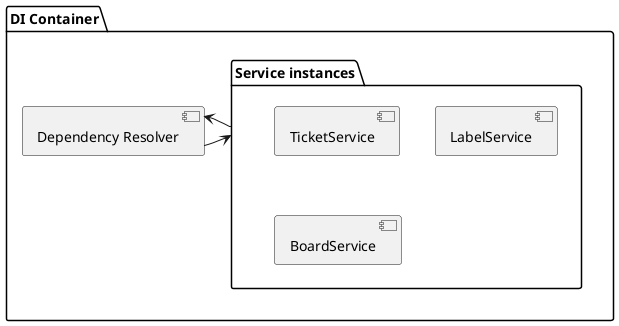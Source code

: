 @startuml asd

folder "DI Container" as dicont {
  [Dependency Resolver] as res
  folder "Service instances" as serv {
    [TicketService] as ts
    [LabelService] as ls
    [BoardService] as bs
  }
}

res -right-> serv
serv -left-> res

@enduml
